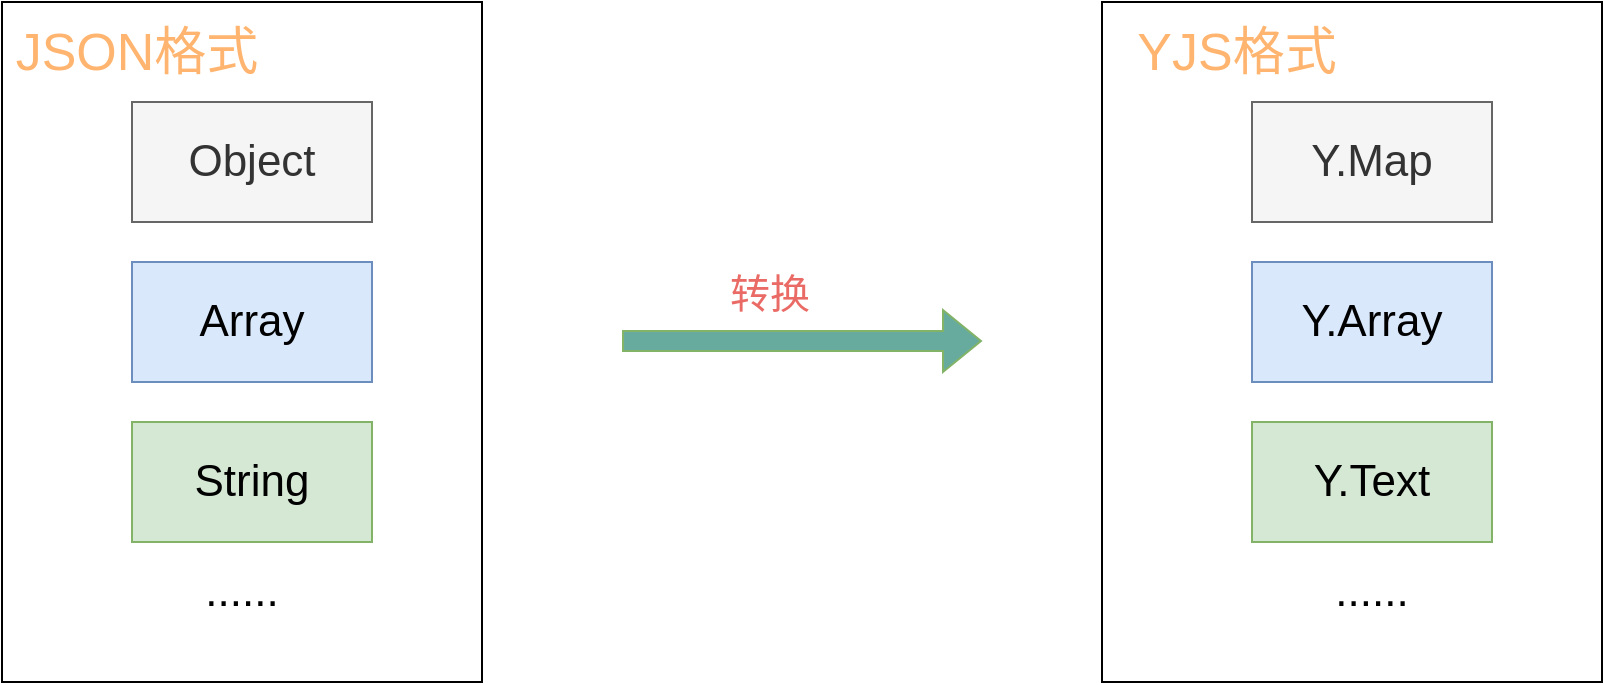 <mxfile version="24.7.12">
  <diagram name="第 1 页" id="oPP8x1G1xAlBlZ8g7Wp_">
    <mxGraphModel dx="2074" dy="1145" grid="1" gridSize="10" guides="1" tooltips="1" connect="1" arrows="1" fold="1" page="1" pageScale="1" pageWidth="827" pageHeight="1169" math="0" shadow="0">
      <root>
        <mxCell id="0" />
        <mxCell id="1" parent="0" />
        <mxCell id="vi4SyUSUemwbpOqSwb4V-1" value="" style="rounded=0;whiteSpace=wrap;html=1;fontSize=22;" vertex="1" parent="1">
          <mxGeometry x="60" y="500" width="240" height="340" as="geometry" />
        </mxCell>
        <mxCell id="vi4SyUSUemwbpOqSwb4V-5" value="Object" style="rounded=0;whiteSpace=wrap;html=1;fillColor=#f5f5f5;fontColor=#333333;strokeColor=#666666;fontSize=22;" vertex="1" parent="1">
          <mxGeometry x="125" y="550" width="120" height="60" as="geometry" />
        </mxCell>
        <mxCell id="vi4SyUSUemwbpOqSwb4V-6" value="Array" style="rounded=0;whiteSpace=wrap;html=1;fillColor=#dae8fc;strokeColor=#6c8ebf;fontSize=22;" vertex="1" parent="1">
          <mxGeometry x="125" y="630" width="120" height="60" as="geometry" />
        </mxCell>
        <mxCell id="vi4SyUSUemwbpOqSwb4V-7" value="String" style="rounded=0;whiteSpace=wrap;html=1;fillColor=#d5e8d4;strokeColor=#82b366;fontSize=22;" vertex="1" parent="1">
          <mxGeometry x="125" y="710" width="120" height="60" as="geometry" />
        </mxCell>
        <mxCell id="vi4SyUSUemwbpOqSwb4V-8" value="" style="rounded=0;whiteSpace=wrap;html=1;fontSize=22;" vertex="1" parent="1">
          <mxGeometry x="610" y="500" width="250" height="340" as="geometry" />
        </mxCell>
        <mxCell id="vi4SyUSUemwbpOqSwb4V-9" value="Y.Map" style="rounded=0;whiteSpace=wrap;html=1;fillColor=#f5f5f5;fontColor=#333333;strokeColor=#666666;fontSize=22;" vertex="1" parent="1">
          <mxGeometry x="685" y="550" width="120" height="60" as="geometry" />
        </mxCell>
        <mxCell id="vi4SyUSUemwbpOqSwb4V-10" value="Y.Array" style="rounded=0;whiteSpace=wrap;html=1;fillColor=#dae8fc;strokeColor=#6c8ebf;fontSize=22;" vertex="1" parent="1">
          <mxGeometry x="685" y="630" width="120" height="60" as="geometry" />
        </mxCell>
        <mxCell id="vi4SyUSUemwbpOqSwb4V-11" value="Y.Text" style="rounded=0;whiteSpace=wrap;html=1;fillColor=#d5e8d4;strokeColor=#82b366;fontSize=22;" vertex="1" parent="1">
          <mxGeometry x="685" y="710" width="120" height="60" as="geometry" />
        </mxCell>
        <mxCell id="vi4SyUSUemwbpOqSwb4V-13" value="......" style="text;html=1;align=center;verticalAlign=middle;whiteSpace=wrap;rounded=0;fontSize=22;" vertex="1" parent="1">
          <mxGeometry x="150" y="780" width="60" height="30" as="geometry" />
        </mxCell>
        <mxCell id="vi4SyUSUemwbpOqSwb4V-14" value="......" style="text;html=1;align=center;verticalAlign=middle;whiteSpace=wrap;rounded=0;fontSize=22;" vertex="1" parent="1">
          <mxGeometry x="715" y="780" width="60" height="30" as="geometry" />
        </mxCell>
        <mxCell id="vi4SyUSUemwbpOqSwb4V-15" value="JSON格式" style="text;html=1;align=center;verticalAlign=middle;whiteSpace=wrap;rounded=0;fontSize=26;fontColor=#FFB570;" vertex="1" parent="1">
          <mxGeometry x="65" y="510" width="125" height="30" as="geometry" />
        </mxCell>
        <mxCell id="vi4SyUSUemwbpOqSwb4V-16" value="YJS格式" style="text;html=1;align=center;verticalAlign=middle;whiteSpace=wrap;rounded=0;fontSize=26;fontColor=#FFB570;" vertex="1" parent="1">
          <mxGeometry x="625" y="510" width="105" height="30" as="geometry" />
        </mxCell>
        <mxCell id="vi4SyUSUemwbpOqSwb4V-17" value="" style="shape=flexArrow;endArrow=classic;html=1;rounded=0;fontSize=22;labelBackgroundColor=#67AB9F;fontColor=#67AB9F;fillColor=#67AB9F;strokeColor=#82b366;" edge="1" parent="1">
          <mxGeometry width="50" height="50" relative="1" as="geometry">
            <mxPoint x="370" y="669.5" as="sourcePoint" />
            <mxPoint x="550" y="669.5" as="targetPoint" />
          </mxGeometry>
        </mxCell>
        <mxCell id="vi4SyUSUemwbpOqSwb4V-18" value="转换" style="text;html=1;align=center;verticalAlign=middle;whiteSpace=wrap;rounded=0;fontSize=20;fontColor=#EA6B66;" vertex="1" parent="1">
          <mxGeometry x="414" y="630" width="60" height="30" as="geometry" />
        </mxCell>
      </root>
    </mxGraphModel>
  </diagram>
</mxfile>
